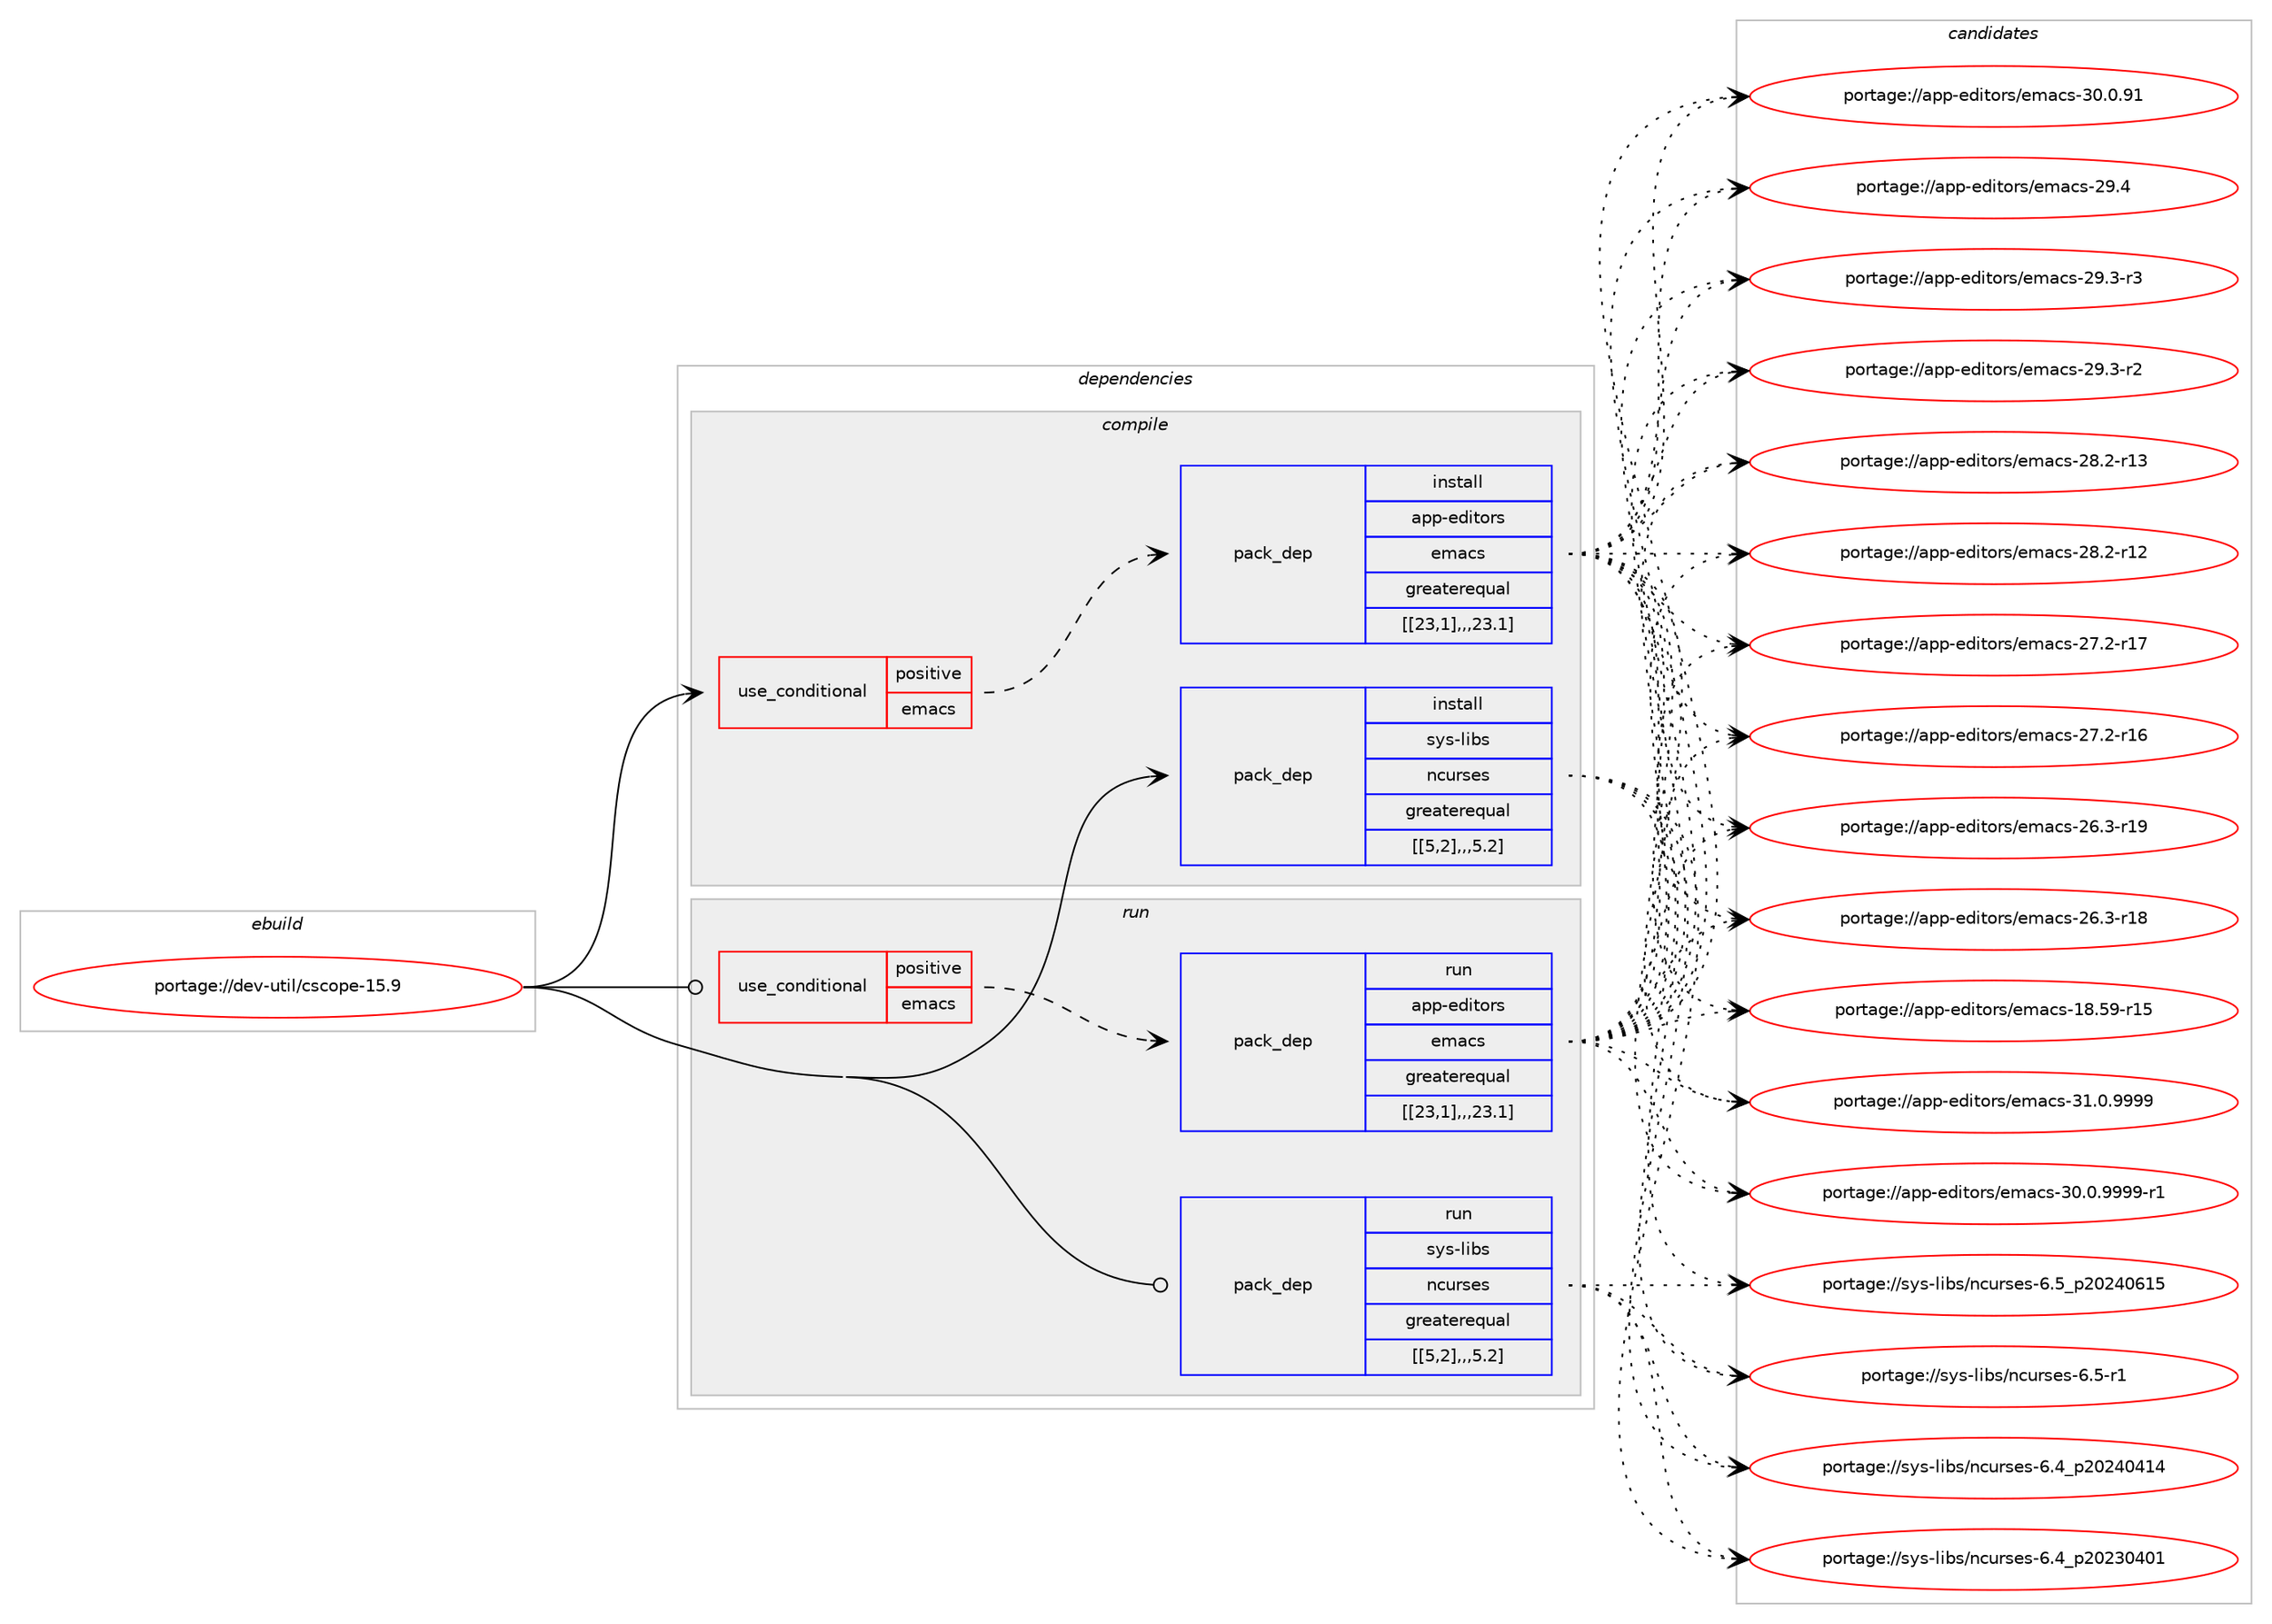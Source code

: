 digraph prolog {

# *************
# Graph options
# *************

newrank=true;
concentrate=true;
compound=true;
graph [rankdir=LR,fontname=Helvetica,fontsize=10,ranksep=1.5];#, ranksep=2.5, nodesep=0.2];
edge  [arrowhead=vee];
node  [fontname=Helvetica,fontsize=10];

# **********
# The ebuild
# **********

subgraph cluster_leftcol {
color=gray;
label=<<i>ebuild</i>>;
id [label="portage://dev-util/cscope-15.9", color=red, width=4, href="../dev-util/cscope-15.9.svg"];
}

# ****************
# The dependencies
# ****************

subgraph cluster_midcol {
color=gray;
label=<<i>dependencies</i>>;
subgraph cluster_compile {
fillcolor="#eeeeee";
style=filled;
label=<<i>compile</i>>;
subgraph cond61386 {
dependency216112 [label=<<TABLE BORDER="0" CELLBORDER="1" CELLSPACING="0" CELLPADDING="4"><TR><TD ROWSPAN="3" CELLPADDING="10">use_conditional</TD></TR><TR><TD>positive</TD></TR><TR><TD>emacs</TD></TR></TABLE>>, shape=none, color=red];
subgraph pack153330 {
dependency216113 [label=<<TABLE BORDER="0" CELLBORDER="1" CELLSPACING="0" CELLPADDING="4" WIDTH="220"><TR><TD ROWSPAN="6" CELLPADDING="30">pack_dep</TD></TR><TR><TD WIDTH="110">install</TD></TR><TR><TD>app-editors</TD></TR><TR><TD>emacs</TD></TR><TR><TD>greaterequal</TD></TR><TR><TD>[[23,1],,,23.1]</TD></TR></TABLE>>, shape=none, color=blue];
}
dependency216112:e -> dependency216113:w [weight=20,style="dashed",arrowhead="vee"];
}
id:e -> dependency216112:w [weight=20,style="solid",arrowhead="vee"];
subgraph pack153331 {
dependency216114 [label=<<TABLE BORDER="0" CELLBORDER="1" CELLSPACING="0" CELLPADDING="4" WIDTH="220"><TR><TD ROWSPAN="6" CELLPADDING="30">pack_dep</TD></TR><TR><TD WIDTH="110">install</TD></TR><TR><TD>sys-libs</TD></TR><TR><TD>ncurses</TD></TR><TR><TD>greaterequal</TD></TR><TR><TD>[[5,2],,,5.2]</TD></TR></TABLE>>, shape=none, color=blue];
}
id:e -> dependency216114:w [weight=20,style="solid",arrowhead="vee"];
}
subgraph cluster_compileandrun {
fillcolor="#eeeeee";
style=filled;
label=<<i>compile and run</i>>;
}
subgraph cluster_run {
fillcolor="#eeeeee";
style=filled;
label=<<i>run</i>>;
subgraph cond61387 {
dependency216115 [label=<<TABLE BORDER="0" CELLBORDER="1" CELLSPACING="0" CELLPADDING="4"><TR><TD ROWSPAN="3" CELLPADDING="10">use_conditional</TD></TR><TR><TD>positive</TD></TR><TR><TD>emacs</TD></TR></TABLE>>, shape=none, color=red];
subgraph pack153332 {
dependency216116 [label=<<TABLE BORDER="0" CELLBORDER="1" CELLSPACING="0" CELLPADDING="4" WIDTH="220"><TR><TD ROWSPAN="6" CELLPADDING="30">pack_dep</TD></TR><TR><TD WIDTH="110">run</TD></TR><TR><TD>app-editors</TD></TR><TR><TD>emacs</TD></TR><TR><TD>greaterequal</TD></TR><TR><TD>[[23,1],,,23.1]</TD></TR></TABLE>>, shape=none, color=blue];
}
dependency216115:e -> dependency216116:w [weight=20,style="dashed",arrowhead="vee"];
}
id:e -> dependency216115:w [weight=20,style="solid",arrowhead="odot"];
subgraph pack153333 {
dependency216117 [label=<<TABLE BORDER="0" CELLBORDER="1" CELLSPACING="0" CELLPADDING="4" WIDTH="220"><TR><TD ROWSPAN="6" CELLPADDING="30">pack_dep</TD></TR><TR><TD WIDTH="110">run</TD></TR><TR><TD>sys-libs</TD></TR><TR><TD>ncurses</TD></TR><TR><TD>greaterequal</TD></TR><TR><TD>[[5,2],,,5.2]</TD></TR></TABLE>>, shape=none, color=blue];
}
id:e -> dependency216117:w [weight=20,style="solid",arrowhead="odot"];
}
}

# **************
# The candidates
# **************

subgraph cluster_choices {
rank=same;
color=gray;
label=<<i>candidates</i>>;

subgraph choice153330 {
color=black;
nodesep=1;
choice971121124510110010511611111411547101109979911545514946484657575757 [label="portage://app-editors/emacs-31.0.9999", color=red, width=4,href="../app-editors/emacs-31.0.9999.svg"];
choice9711211245101100105116111114115471011099799115455148464846575757574511449 [label="portage://app-editors/emacs-30.0.9999-r1", color=red, width=4,href="../app-editors/emacs-30.0.9999-r1.svg"];
choice97112112451011001051161111141154710110997991154551484648465749 [label="portage://app-editors/emacs-30.0.91", color=red, width=4,href="../app-editors/emacs-30.0.91.svg"];
choice97112112451011001051161111141154710110997991154550574652 [label="portage://app-editors/emacs-29.4", color=red, width=4,href="../app-editors/emacs-29.4.svg"];
choice971121124510110010511611111411547101109979911545505746514511451 [label="portage://app-editors/emacs-29.3-r3", color=red, width=4,href="../app-editors/emacs-29.3-r3.svg"];
choice971121124510110010511611111411547101109979911545505746514511450 [label="portage://app-editors/emacs-29.3-r2", color=red, width=4,href="../app-editors/emacs-29.3-r2.svg"];
choice97112112451011001051161111141154710110997991154550564650451144951 [label="portage://app-editors/emacs-28.2-r13", color=red, width=4,href="../app-editors/emacs-28.2-r13.svg"];
choice97112112451011001051161111141154710110997991154550564650451144950 [label="portage://app-editors/emacs-28.2-r12", color=red, width=4,href="../app-editors/emacs-28.2-r12.svg"];
choice97112112451011001051161111141154710110997991154550554650451144955 [label="portage://app-editors/emacs-27.2-r17", color=red, width=4,href="../app-editors/emacs-27.2-r17.svg"];
choice97112112451011001051161111141154710110997991154550554650451144954 [label="portage://app-editors/emacs-27.2-r16", color=red, width=4,href="../app-editors/emacs-27.2-r16.svg"];
choice97112112451011001051161111141154710110997991154550544651451144957 [label="portage://app-editors/emacs-26.3-r19", color=red, width=4,href="../app-editors/emacs-26.3-r19.svg"];
choice97112112451011001051161111141154710110997991154550544651451144956 [label="portage://app-editors/emacs-26.3-r18", color=red, width=4,href="../app-editors/emacs-26.3-r18.svg"];
choice9711211245101100105116111114115471011099799115454956465357451144953 [label="portage://app-editors/emacs-18.59-r15", color=red, width=4,href="../app-editors/emacs-18.59-r15.svg"];
dependency216113:e -> choice971121124510110010511611111411547101109979911545514946484657575757:w [style=dotted,weight="100"];
dependency216113:e -> choice9711211245101100105116111114115471011099799115455148464846575757574511449:w [style=dotted,weight="100"];
dependency216113:e -> choice97112112451011001051161111141154710110997991154551484648465749:w [style=dotted,weight="100"];
dependency216113:e -> choice97112112451011001051161111141154710110997991154550574652:w [style=dotted,weight="100"];
dependency216113:e -> choice971121124510110010511611111411547101109979911545505746514511451:w [style=dotted,weight="100"];
dependency216113:e -> choice971121124510110010511611111411547101109979911545505746514511450:w [style=dotted,weight="100"];
dependency216113:e -> choice97112112451011001051161111141154710110997991154550564650451144951:w [style=dotted,weight="100"];
dependency216113:e -> choice97112112451011001051161111141154710110997991154550564650451144950:w [style=dotted,weight="100"];
dependency216113:e -> choice97112112451011001051161111141154710110997991154550554650451144955:w [style=dotted,weight="100"];
dependency216113:e -> choice97112112451011001051161111141154710110997991154550554650451144954:w [style=dotted,weight="100"];
dependency216113:e -> choice97112112451011001051161111141154710110997991154550544651451144957:w [style=dotted,weight="100"];
dependency216113:e -> choice97112112451011001051161111141154710110997991154550544651451144956:w [style=dotted,weight="100"];
dependency216113:e -> choice9711211245101100105116111114115471011099799115454956465357451144953:w [style=dotted,weight="100"];
}
subgraph choice153331 {
color=black;
nodesep=1;
choice1151211154510810598115471109911711411510111545544653951125048505248544953 [label="portage://sys-libs/ncurses-6.5_p20240615", color=red, width=4,href="../sys-libs/ncurses-6.5_p20240615.svg"];
choice11512111545108105981154711099117114115101115455446534511449 [label="portage://sys-libs/ncurses-6.5-r1", color=red, width=4,href="../sys-libs/ncurses-6.5-r1.svg"];
choice1151211154510810598115471109911711411510111545544652951125048505248524952 [label="portage://sys-libs/ncurses-6.4_p20240414", color=red, width=4,href="../sys-libs/ncurses-6.4_p20240414.svg"];
choice1151211154510810598115471109911711411510111545544652951125048505148524849 [label="portage://sys-libs/ncurses-6.4_p20230401", color=red, width=4,href="../sys-libs/ncurses-6.4_p20230401.svg"];
dependency216114:e -> choice1151211154510810598115471109911711411510111545544653951125048505248544953:w [style=dotted,weight="100"];
dependency216114:e -> choice11512111545108105981154711099117114115101115455446534511449:w [style=dotted,weight="100"];
dependency216114:e -> choice1151211154510810598115471109911711411510111545544652951125048505248524952:w [style=dotted,weight="100"];
dependency216114:e -> choice1151211154510810598115471109911711411510111545544652951125048505148524849:w [style=dotted,weight="100"];
}
subgraph choice153332 {
color=black;
nodesep=1;
choice971121124510110010511611111411547101109979911545514946484657575757 [label="portage://app-editors/emacs-31.0.9999", color=red, width=4,href="../app-editors/emacs-31.0.9999.svg"];
choice9711211245101100105116111114115471011099799115455148464846575757574511449 [label="portage://app-editors/emacs-30.0.9999-r1", color=red, width=4,href="../app-editors/emacs-30.0.9999-r1.svg"];
choice97112112451011001051161111141154710110997991154551484648465749 [label="portage://app-editors/emacs-30.0.91", color=red, width=4,href="../app-editors/emacs-30.0.91.svg"];
choice97112112451011001051161111141154710110997991154550574652 [label="portage://app-editors/emacs-29.4", color=red, width=4,href="../app-editors/emacs-29.4.svg"];
choice971121124510110010511611111411547101109979911545505746514511451 [label="portage://app-editors/emacs-29.3-r3", color=red, width=4,href="../app-editors/emacs-29.3-r3.svg"];
choice971121124510110010511611111411547101109979911545505746514511450 [label="portage://app-editors/emacs-29.3-r2", color=red, width=4,href="../app-editors/emacs-29.3-r2.svg"];
choice97112112451011001051161111141154710110997991154550564650451144951 [label="portage://app-editors/emacs-28.2-r13", color=red, width=4,href="../app-editors/emacs-28.2-r13.svg"];
choice97112112451011001051161111141154710110997991154550564650451144950 [label="portage://app-editors/emacs-28.2-r12", color=red, width=4,href="../app-editors/emacs-28.2-r12.svg"];
choice97112112451011001051161111141154710110997991154550554650451144955 [label="portage://app-editors/emacs-27.2-r17", color=red, width=4,href="../app-editors/emacs-27.2-r17.svg"];
choice97112112451011001051161111141154710110997991154550554650451144954 [label="portage://app-editors/emacs-27.2-r16", color=red, width=4,href="../app-editors/emacs-27.2-r16.svg"];
choice97112112451011001051161111141154710110997991154550544651451144957 [label="portage://app-editors/emacs-26.3-r19", color=red, width=4,href="../app-editors/emacs-26.3-r19.svg"];
choice97112112451011001051161111141154710110997991154550544651451144956 [label="portage://app-editors/emacs-26.3-r18", color=red, width=4,href="../app-editors/emacs-26.3-r18.svg"];
choice9711211245101100105116111114115471011099799115454956465357451144953 [label="portage://app-editors/emacs-18.59-r15", color=red, width=4,href="../app-editors/emacs-18.59-r15.svg"];
dependency216116:e -> choice971121124510110010511611111411547101109979911545514946484657575757:w [style=dotted,weight="100"];
dependency216116:e -> choice9711211245101100105116111114115471011099799115455148464846575757574511449:w [style=dotted,weight="100"];
dependency216116:e -> choice97112112451011001051161111141154710110997991154551484648465749:w [style=dotted,weight="100"];
dependency216116:e -> choice97112112451011001051161111141154710110997991154550574652:w [style=dotted,weight="100"];
dependency216116:e -> choice971121124510110010511611111411547101109979911545505746514511451:w [style=dotted,weight="100"];
dependency216116:e -> choice971121124510110010511611111411547101109979911545505746514511450:w [style=dotted,weight="100"];
dependency216116:e -> choice97112112451011001051161111141154710110997991154550564650451144951:w [style=dotted,weight="100"];
dependency216116:e -> choice97112112451011001051161111141154710110997991154550564650451144950:w [style=dotted,weight="100"];
dependency216116:e -> choice97112112451011001051161111141154710110997991154550554650451144955:w [style=dotted,weight="100"];
dependency216116:e -> choice97112112451011001051161111141154710110997991154550554650451144954:w [style=dotted,weight="100"];
dependency216116:e -> choice97112112451011001051161111141154710110997991154550544651451144957:w [style=dotted,weight="100"];
dependency216116:e -> choice97112112451011001051161111141154710110997991154550544651451144956:w [style=dotted,weight="100"];
dependency216116:e -> choice9711211245101100105116111114115471011099799115454956465357451144953:w [style=dotted,weight="100"];
}
subgraph choice153333 {
color=black;
nodesep=1;
choice1151211154510810598115471109911711411510111545544653951125048505248544953 [label="portage://sys-libs/ncurses-6.5_p20240615", color=red, width=4,href="../sys-libs/ncurses-6.5_p20240615.svg"];
choice11512111545108105981154711099117114115101115455446534511449 [label="portage://sys-libs/ncurses-6.5-r1", color=red, width=4,href="../sys-libs/ncurses-6.5-r1.svg"];
choice1151211154510810598115471109911711411510111545544652951125048505248524952 [label="portage://sys-libs/ncurses-6.4_p20240414", color=red, width=4,href="../sys-libs/ncurses-6.4_p20240414.svg"];
choice1151211154510810598115471109911711411510111545544652951125048505148524849 [label="portage://sys-libs/ncurses-6.4_p20230401", color=red, width=4,href="../sys-libs/ncurses-6.4_p20230401.svg"];
dependency216117:e -> choice1151211154510810598115471109911711411510111545544653951125048505248544953:w [style=dotted,weight="100"];
dependency216117:e -> choice11512111545108105981154711099117114115101115455446534511449:w [style=dotted,weight="100"];
dependency216117:e -> choice1151211154510810598115471109911711411510111545544652951125048505248524952:w [style=dotted,weight="100"];
dependency216117:e -> choice1151211154510810598115471109911711411510111545544652951125048505148524849:w [style=dotted,weight="100"];
}
}

}
